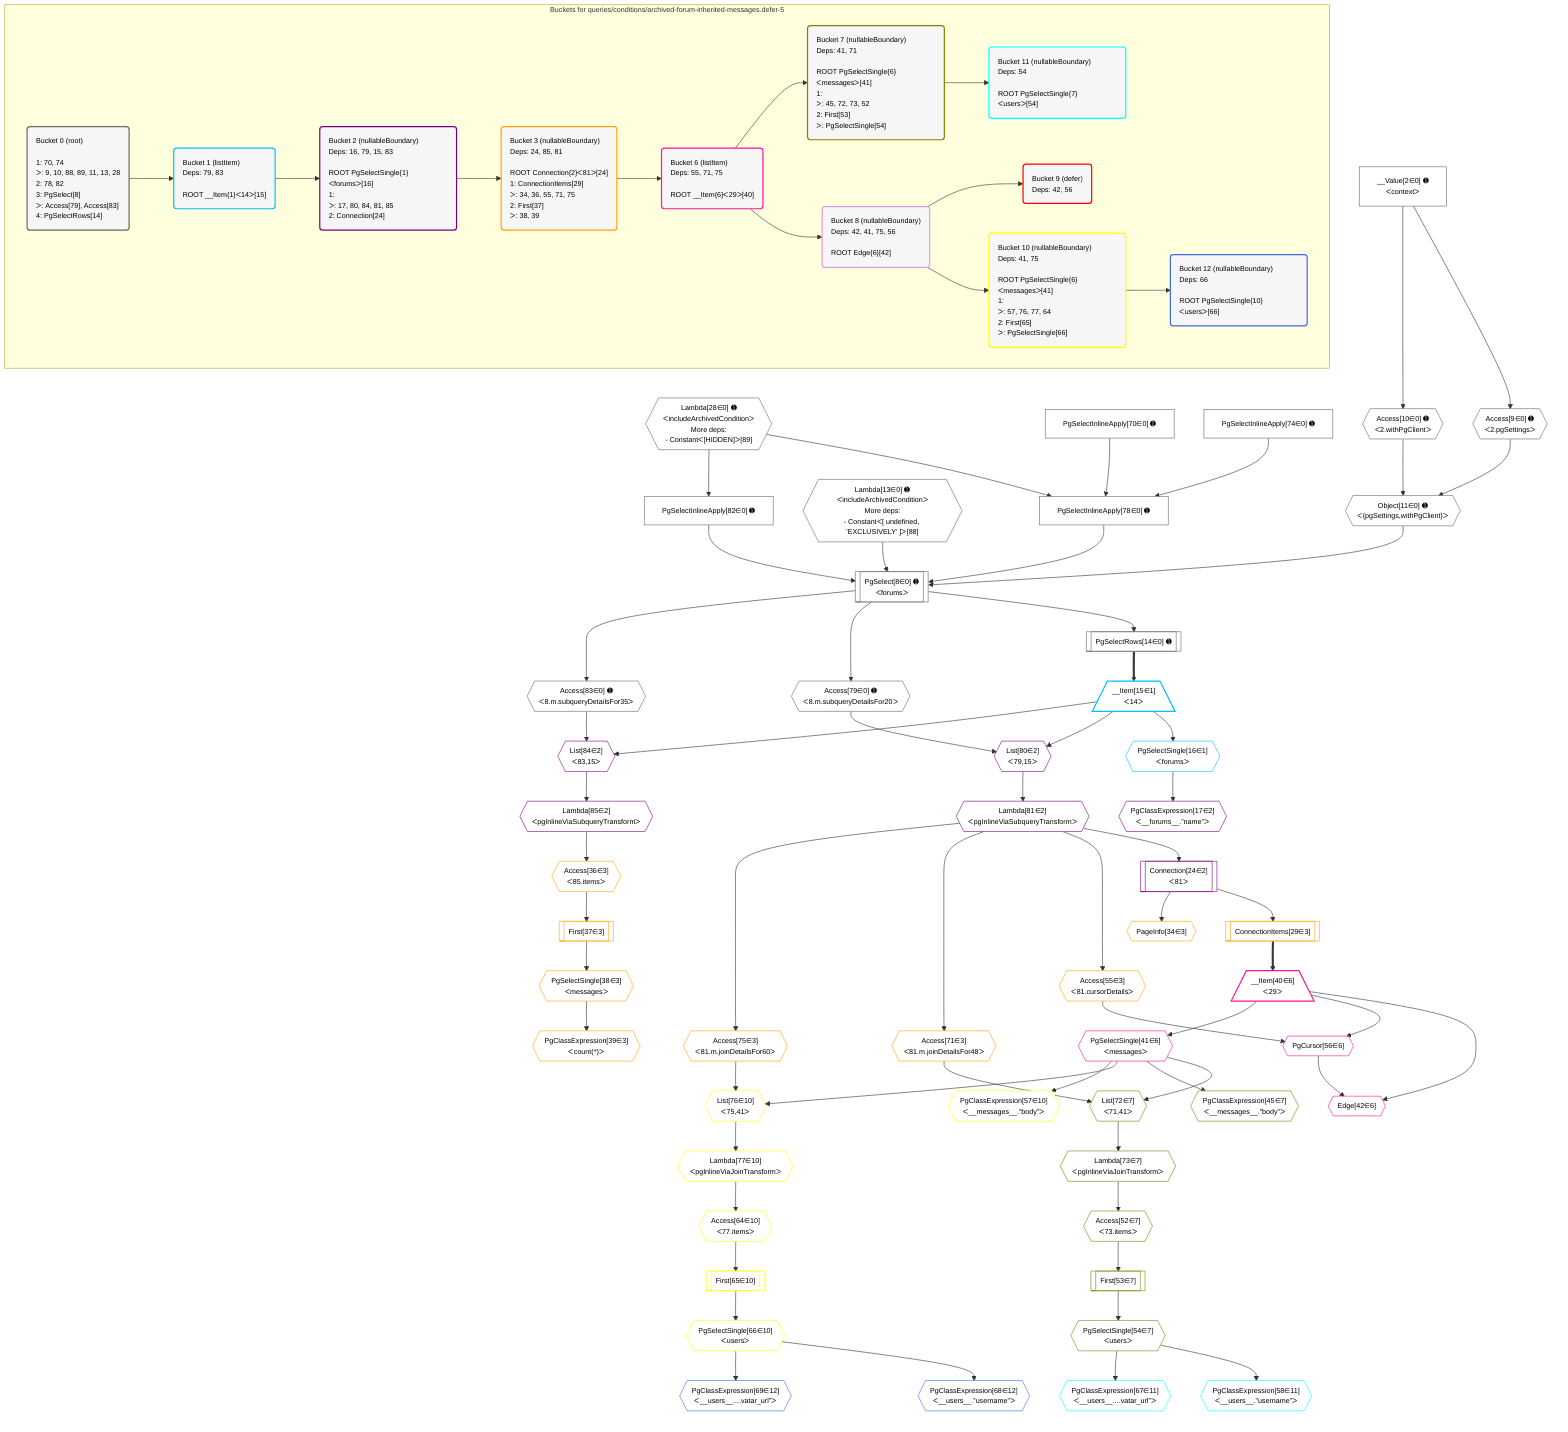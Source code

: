 %%{init: {'themeVariables': { 'fontSize': '12px'}}}%%
graph TD
    classDef path fill:#eee,stroke:#000,color:#000
    classDef plan fill:#fff,stroke-width:1px,color:#000
    classDef itemplan fill:#fff,stroke-width:2px,color:#000
    classDef unbatchedplan fill:#dff,stroke-width:1px,color:#000
    classDef sideeffectplan fill:#fcc,stroke-width:2px,color:#000
    classDef bucket fill:#f6f6f6,color:#000,stroke-width:2px,text-align:left

    subgraph "Buckets for queries/conditions/archived-forum-inherited-messages.defer-5"
    Bucket0("Bucket 0 (root)<br /><br />1: 70, 74<br />ᐳ: 9, 10, 88, 89, 11, 13, 28<br />2: 78, 82<br />3: PgSelect[8]<br />ᐳ: Access[79], Access[83]<br />4: PgSelectRows[14]"):::bucket
    Bucket1("Bucket 1 (listItem)<br />Deps: 79, 83<br /><br />ROOT __Item{1}ᐸ14ᐳ[15]"):::bucket
    Bucket2("Bucket 2 (nullableBoundary)<br />Deps: 16, 79, 15, 83<br /><br />ROOT PgSelectSingle{1}ᐸforumsᐳ[16]<br />1: <br />ᐳ: 17, 80, 84, 81, 85<br />2: Connection[24]"):::bucket
    Bucket3("Bucket 3 (nullableBoundary)<br />Deps: 24, 85, 81<br /><br />ROOT Connection{2}ᐸ81ᐳ[24]<br />1: ConnectionItems[29]<br />ᐳ: 34, 36, 55, 71, 75<br />2: First[37]<br />ᐳ: 38, 39"):::bucket
    Bucket6("Bucket 6 (listItem)<br />Deps: 55, 71, 75<br /><br />ROOT __Item{6}ᐸ29ᐳ[40]"):::bucket
    Bucket7("Bucket 7 (nullableBoundary)<br />Deps: 41, 71<br /><br />ROOT PgSelectSingle{6}ᐸmessagesᐳ[41]<br />1: <br />ᐳ: 45, 72, 73, 52<br />2: First[53]<br />ᐳ: PgSelectSingle[54]"):::bucket
    Bucket8("Bucket 8 (nullableBoundary)<br />Deps: 42, 41, 75, 56<br /><br />ROOT Edge{6}[42]"):::bucket
    Bucket9("Bucket 9 (defer)<br />Deps: 42, 56"):::bucket
    Bucket10("Bucket 10 (nullableBoundary)<br />Deps: 41, 75<br /><br />ROOT PgSelectSingle{6}ᐸmessagesᐳ[41]<br />1: <br />ᐳ: 57, 76, 77, 64<br />2: First[65]<br />ᐳ: PgSelectSingle[66]"):::bucket
    Bucket11("Bucket 11 (nullableBoundary)<br />Deps: 54<br /><br />ROOT PgSelectSingle{7}ᐸusersᐳ[54]"):::bucket
    Bucket12("Bucket 12 (nullableBoundary)<br />Deps: 66<br /><br />ROOT PgSelectSingle{10}ᐸusersᐳ[66]"):::bucket
    end
    Bucket0 --> Bucket1
    Bucket1 --> Bucket2
    Bucket2 --> Bucket3
    Bucket3 --> Bucket6
    Bucket6 --> Bucket7 & Bucket8
    Bucket7 --> Bucket11
    Bucket8 --> Bucket9 & Bucket10
    Bucket10 --> Bucket12

    %% plan dependencies
    PgSelect8[["PgSelect[8∈0] ➊<br />ᐸforumsᐳ"]]:::plan
    Object11{{"Object[11∈0] ➊<br />ᐸ{pgSettings,withPgClient}ᐳ"}}:::plan
    Lambda13{{"Lambda[13∈0] ➊<br />ᐸincludeArchivedConditionᐳ<br />More deps:<br />- Constantᐸ[ undefined, 'EXCLUSIVELY' ]ᐳ[88]"}}:::plan
    PgSelectInlineApply78["PgSelectInlineApply[78∈0] ➊"]:::plan
    PgSelectInlineApply82["PgSelectInlineApply[82∈0] ➊"]:::plan
    Object11 & Lambda13 & PgSelectInlineApply78 & PgSelectInlineApply82 --> PgSelect8
    Lambda28{{"Lambda[28∈0] ➊<br />ᐸincludeArchivedConditionᐳ<br />More deps:<br />- Constantᐸ[HIDDEN]ᐳ[89]"}}:::plan
    PgSelectInlineApply70["PgSelectInlineApply[70∈0] ➊"]:::plan
    PgSelectInlineApply74["PgSelectInlineApply[74∈0] ➊"]:::plan
    Lambda28 & PgSelectInlineApply70 & PgSelectInlineApply74 --> PgSelectInlineApply78
    Access9{{"Access[9∈0] ➊<br />ᐸ2.pgSettingsᐳ"}}:::plan
    Access10{{"Access[10∈0] ➊<br />ᐸ2.withPgClientᐳ"}}:::plan
    Access9 & Access10 --> Object11
    __Value2["__Value[2∈0] ➊<br />ᐸcontextᐳ"]:::plan
    __Value2 --> Access9
    __Value2 --> Access10
    PgSelectRows14[["PgSelectRows[14∈0] ➊"]]:::plan
    PgSelect8 --> PgSelectRows14
    Access79{{"Access[79∈0] ➊<br />ᐸ8.m.subqueryDetailsFor20ᐳ"}}:::plan
    PgSelect8 --> Access79
    Lambda28 --> PgSelectInlineApply82
    Access83{{"Access[83∈0] ➊<br />ᐸ8.m.subqueryDetailsFor35ᐳ"}}:::plan
    PgSelect8 --> Access83
    __Item15[/"__Item[15∈1]<br />ᐸ14ᐳ"\]:::itemplan
    PgSelectRows14 ==> __Item15
    PgSelectSingle16{{"PgSelectSingle[16∈1]<br />ᐸforumsᐳ"}}:::plan
    __Item15 --> PgSelectSingle16
    List80{{"List[80∈2]<br />ᐸ79,15ᐳ"}}:::plan
    Access79 & __Item15 --> List80
    List84{{"List[84∈2]<br />ᐸ83,15ᐳ"}}:::plan
    Access83 & __Item15 --> List84
    PgClassExpression17{{"PgClassExpression[17∈2]<br />ᐸ__forums__.”name”ᐳ"}}:::plan
    PgSelectSingle16 --> PgClassExpression17
    Connection24[["Connection[24∈2]<br />ᐸ81ᐳ"]]:::plan
    Lambda81{{"Lambda[81∈2]<br />ᐸpgInlineViaSubqueryTransformᐳ"}}:::plan
    Lambda81 --> Connection24
    List80 --> Lambda81
    Lambda85{{"Lambda[85∈2]<br />ᐸpgInlineViaSubqueryTransformᐳ"}}:::plan
    List84 --> Lambda85
    ConnectionItems29[["ConnectionItems[29∈3]"]]:::plan
    Connection24 --> ConnectionItems29
    PageInfo34{{"PageInfo[34∈3]"}}:::plan
    Connection24 --> PageInfo34
    Access36{{"Access[36∈3]<br />ᐸ85.itemsᐳ"}}:::plan
    Lambda85 --> Access36
    First37[["First[37∈3]"]]:::plan
    Access36 --> First37
    PgSelectSingle38{{"PgSelectSingle[38∈3]<br />ᐸmessagesᐳ"}}:::plan
    First37 --> PgSelectSingle38
    PgClassExpression39{{"PgClassExpression[39∈3]<br />ᐸcount(*)ᐳ"}}:::plan
    PgSelectSingle38 --> PgClassExpression39
    Access55{{"Access[55∈3]<br />ᐸ81.cursorDetailsᐳ"}}:::plan
    Lambda81 --> Access55
    Access71{{"Access[71∈3]<br />ᐸ81.m.joinDetailsFor48ᐳ"}}:::plan
    Lambda81 --> Access71
    Access75{{"Access[75∈3]<br />ᐸ81.m.joinDetailsFor60ᐳ"}}:::plan
    Lambda81 --> Access75
    Edge42{{"Edge[42∈6]"}}:::plan
    __Item40[/"__Item[40∈6]<br />ᐸ29ᐳ"\]:::itemplan
    PgCursor56{{"PgCursor[56∈6]"}}:::plan
    __Item40 & PgCursor56 --> Edge42
    __Item40 & Access55 --> PgCursor56
    ConnectionItems29 ==> __Item40
    PgSelectSingle41{{"PgSelectSingle[41∈6]<br />ᐸmessagesᐳ"}}:::plan
    __Item40 --> PgSelectSingle41
    List72{{"List[72∈7]<br />ᐸ71,41ᐳ"}}:::plan
    Access71 & PgSelectSingle41 --> List72
    PgClassExpression45{{"PgClassExpression[45∈7]<br />ᐸ__messages__.”body”ᐳ"}}:::plan
    PgSelectSingle41 --> PgClassExpression45
    Access52{{"Access[52∈7]<br />ᐸ73.itemsᐳ"}}:::plan
    Lambda73{{"Lambda[73∈7]<br />ᐸpgInlineViaJoinTransformᐳ"}}:::plan
    Lambda73 --> Access52
    First53[["First[53∈7]"]]:::plan
    Access52 --> First53
    PgSelectSingle54{{"PgSelectSingle[54∈7]<br />ᐸusersᐳ"}}:::plan
    First53 --> PgSelectSingle54
    List72 --> Lambda73
    List76{{"List[76∈10]<br />ᐸ75,41ᐳ"}}:::plan
    Access75 & PgSelectSingle41 --> List76
    PgClassExpression57{{"PgClassExpression[57∈10]<br />ᐸ__messages__.”body”ᐳ"}}:::plan
    PgSelectSingle41 --> PgClassExpression57
    Access64{{"Access[64∈10]<br />ᐸ77.itemsᐳ"}}:::plan
    Lambda77{{"Lambda[77∈10]<br />ᐸpgInlineViaJoinTransformᐳ"}}:::plan
    Lambda77 --> Access64
    First65[["First[65∈10]"]]:::plan
    Access64 --> First65
    PgSelectSingle66{{"PgSelectSingle[66∈10]<br />ᐸusersᐳ"}}:::plan
    First65 --> PgSelectSingle66
    List76 --> Lambda77
    PgClassExpression58{{"PgClassExpression[58∈11]<br />ᐸ__users__.”username”ᐳ"}}:::plan
    PgSelectSingle54 --> PgClassExpression58
    PgClassExpression67{{"PgClassExpression[67∈11]<br />ᐸ__users__....vatar_url”ᐳ"}}:::plan
    PgSelectSingle54 --> PgClassExpression67
    PgClassExpression68{{"PgClassExpression[68∈12]<br />ᐸ__users__.”username”ᐳ"}}:::plan
    PgSelectSingle66 --> PgClassExpression68
    PgClassExpression69{{"PgClassExpression[69∈12]<br />ᐸ__users__....vatar_url”ᐳ"}}:::plan
    PgSelectSingle66 --> PgClassExpression69

    %% define steps
    classDef bucket0 stroke:#696969
    class Bucket0,__Value2,PgSelect8,Access9,Access10,Object11,Lambda13,PgSelectRows14,Lambda28,PgSelectInlineApply70,PgSelectInlineApply74,PgSelectInlineApply78,Access79,PgSelectInlineApply82,Access83 bucket0
    classDef bucket1 stroke:#00bfff
    class Bucket1,__Item15,PgSelectSingle16 bucket1
    classDef bucket2 stroke:#7f007f
    class Bucket2,PgClassExpression17,Connection24,List80,Lambda81,List84,Lambda85 bucket2
    classDef bucket3 stroke:#ffa500
    class Bucket3,ConnectionItems29,PageInfo34,Access36,First37,PgSelectSingle38,PgClassExpression39,Access55,Access71,Access75 bucket3
    classDef bucket6 stroke:#ff1493
    class Bucket6,__Item40,PgSelectSingle41,Edge42,PgCursor56 bucket6
    classDef bucket7 stroke:#808000
    class Bucket7,PgClassExpression45,Access52,First53,PgSelectSingle54,List72,Lambda73 bucket7
    classDef bucket8 stroke:#dda0dd
    class Bucket8 bucket8
    classDef bucket9 stroke:#ff0000
    class Bucket9 bucket9
    classDef bucket10 stroke:#ffff00
    class Bucket10,PgClassExpression57,Access64,First65,PgSelectSingle66,List76,Lambda77 bucket10
    classDef bucket11 stroke:#00ffff
    class Bucket11,PgClassExpression58,PgClassExpression67 bucket11
    classDef bucket12 stroke:#4169e1
    class Bucket12,PgClassExpression68,PgClassExpression69 bucket12